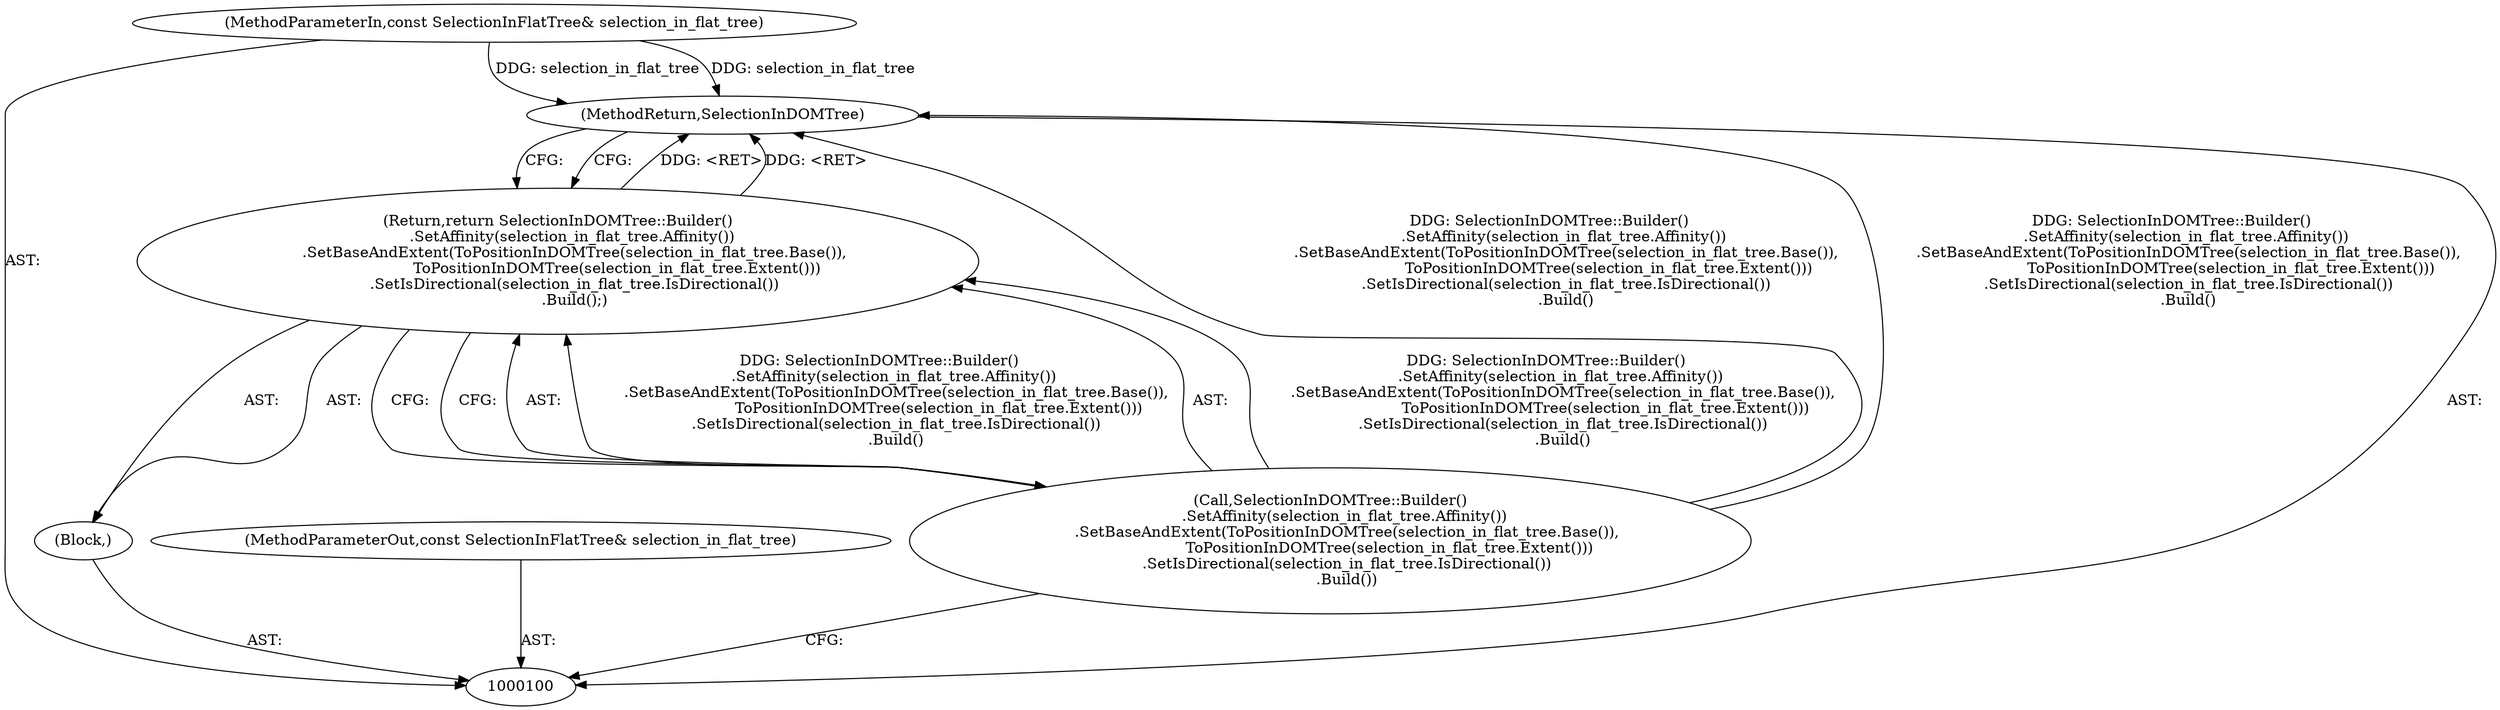 digraph "0_Chrome_33827275411b33371e7bb750cce20f11de85002d_8" {
"1000105" [label="(MethodReturn,SelectionInDOMTree)"];
"1000101" [label="(MethodParameterIn,const SelectionInFlatTree& selection_in_flat_tree)"];
"1000113" [label="(MethodParameterOut,const SelectionInFlatTree& selection_in_flat_tree)"];
"1000102" [label="(Block,)"];
"1000103" [label="(Return,return SelectionInDOMTree::Builder()\n      .SetAffinity(selection_in_flat_tree.Affinity())\n       .SetBaseAndExtent(ToPositionInDOMTree(selection_in_flat_tree.Base()),\n                         ToPositionInDOMTree(selection_in_flat_tree.Extent()))\n       .SetIsDirectional(selection_in_flat_tree.IsDirectional())\n       .Build();)"];
"1000104" [label="(Call,SelectionInDOMTree::Builder()\n      .SetAffinity(selection_in_flat_tree.Affinity())\n       .SetBaseAndExtent(ToPositionInDOMTree(selection_in_flat_tree.Base()),\n                         ToPositionInDOMTree(selection_in_flat_tree.Extent()))\n       .SetIsDirectional(selection_in_flat_tree.IsDirectional())\n       .Build())"];
"1000105" -> "1000100"  [label="AST: "];
"1000105" -> "1000103"  [label="CFG: "];
"1000103" -> "1000105"  [label="DDG: <RET>"];
"1000104" -> "1000105"  [label="DDG: SelectionInDOMTree::Builder()\n      .SetAffinity(selection_in_flat_tree.Affinity())\n       .SetBaseAndExtent(ToPositionInDOMTree(selection_in_flat_tree.Base()),\n                         ToPositionInDOMTree(selection_in_flat_tree.Extent()))\n       .SetIsDirectional(selection_in_flat_tree.IsDirectional())\n       .Build()"];
"1000101" -> "1000105"  [label="DDG: selection_in_flat_tree"];
"1000101" -> "1000100"  [label="AST: "];
"1000101" -> "1000105"  [label="DDG: selection_in_flat_tree"];
"1000113" -> "1000100"  [label="AST: "];
"1000102" -> "1000100"  [label="AST: "];
"1000103" -> "1000102"  [label="AST: "];
"1000103" -> "1000102"  [label="AST: "];
"1000103" -> "1000104"  [label="CFG: "];
"1000104" -> "1000103"  [label="AST: "];
"1000105" -> "1000103"  [label="CFG: "];
"1000103" -> "1000105"  [label="DDG: <RET>"];
"1000104" -> "1000103"  [label="DDG: SelectionInDOMTree::Builder()\n      .SetAffinity(selection_in_flat_tree.Affinity())\n       .SetBaseAndExtent(ToPositionInDOMTree(selection_in_flat_tree.Base()),\n                         ToPositionInDOMTree(selection_in_flat_tree.Extent()))\n       .SetIsDirectional(selection_in_flat_tree.IsDirectional())\n       .Build()"];
"1000104" -> "1000103"  [label="AST: "];
"1000104" -> "1000100"  [label="CFG: "];
"1000103" -> "1000104"  [label="CFG: "];
"1000104" -> "1000105"  [label="DDG: SelectionInDOMTree::Builder()\n      .SetAffinity(selection_in_flat_tree.Affinity())\n       .SetBaseAndExtent(ToPositionInDOMTree(selection_in_flat_tree.Base()),\n                         ToPositionInDOMTree(selection_in_flat_tree.Extent()))\n       .SetIsDirectional(selection_in_flat_tree.IsDirectional())\n       .Build()"];
"1000104" -> "1000103"  [label="DDG: SelectionInDOMTree::Builder()\n      .SetAffinity(selection_in_flat_tree.Affinity())\n       .SetBaseAndExtent(ToPositionInDOMTree(selection_in_flat_tree.Base()),\n                         ToPositionInDOMTree(selection_in_flat_tree.Extent()))\n       .SetIsDirectional(selection_in_flat_tree.IsDirectional())\n       .Build()"];
}
